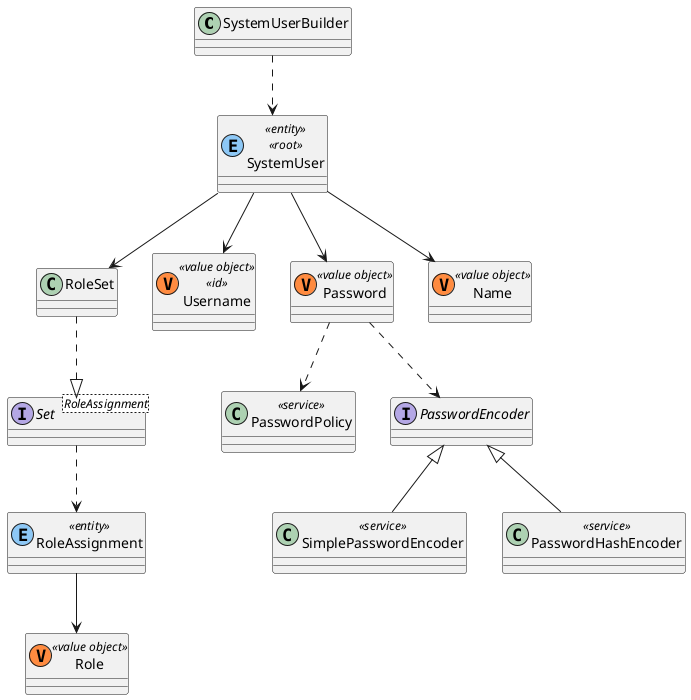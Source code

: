 @startuml DM_SystemUser

class SystemUserBuilder {}
entity SystemUser <<(E,#8dc8f6) entity>> <<root>> {}
class RoleSet {}
class Username <<(V,#FF8B40) value object>> <<id>> {}
class Password <<(V,#FF8B40) value object>> {}
class Name <<(V,#FF8B40) value object>> {}
entity RoleAssignment <<(E,#8dc8f6) entity>> {}
class Role <<(V,#FF8B40) value object>> {}
class PasswordPolicy <<service>> {}
interface Set <RoleAssignment> {}

class SimplePasswordEncoder <<service>> {}
class PasswordHashEncoder <<service>> {}
interface PasswordEncoder {}

SystemUserBuilder ..> SystemUser

SystemUser --> RoleSet
SystemUser --> Username
SystemUser --> Password
SystemUser --> Name

Password ..> PasswordEncoder
Password ..> PasswordPolicy

PasswordEncoder <|-- SimplePasswordEncoder
PasswordEncoder <|-- PasswordHashEncoder

RoleSet ..|> Set

Set ..> RoleAssignment

RoleAssignment --> Role

@enduml
